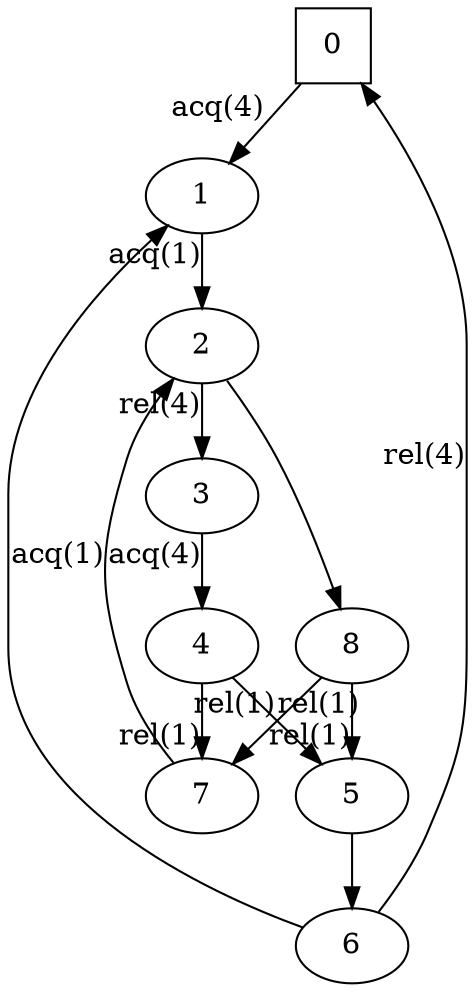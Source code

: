 digraph auto_5{
0[shape=square];
1;
2;
3;
4;
5;
6;
7;
8;
5 -> 6;
7 -> 2[xlabel="acq(1)"];
4 -> 5[xlabel="rel(1)"];
4 -> 7[xlabel="rel(1)"];
2 -> 3[xlabel="rel(4)"];
2 -> 8;
1 -> 2[xlabel="acq(1)"];
3 -> 4[xlabel="acq(4)"];
8 -> 5[xlabel="rel(1)"];
8 -> 7[xlabel="rel(1)"];
6 -> 0[xlabel="rel(4)"];
6 -> 1;
0 -> 1[xlabel="acq(4)"];
}
